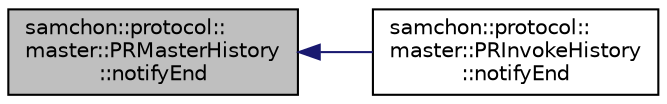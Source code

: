 digraph "samchon::protocol::master::PRMasterHistory::notifyEnd"
{
  edge [fontname="Helvetica",fontsize="10",labelfontname="Helvetica",labelfontsize="10"];
  node [fontname="Helvetica",fontsize="10",shape=record];
  rankdir="LR";
  Node1 [label="samchon::protocol::\lmaster::PRMasterHistory\l::notifyEnd",height=0.2,width=0.4,color="black", fillcolor="grey75", style="filled", fontcolor="black"];
  Node1 -> Node2 [dir="back",color="midnightblue",fontsize="10",style="solid",fontname="Helvetica"];
  Node2 [label="samchon::protocol::\lmaster::PRInvokeHistory\l::notifyEnd",height=0.2,width=0.4,color="black", fillcolor="white", style="filled",URL="$d9/dae/classsamchon_1_1protocol_1_1master_1_1PRInvokeHistory.html#a70e52da1a8d664b60a8ceac6a947950a",tooltip="Notify end of the process. "];
}
